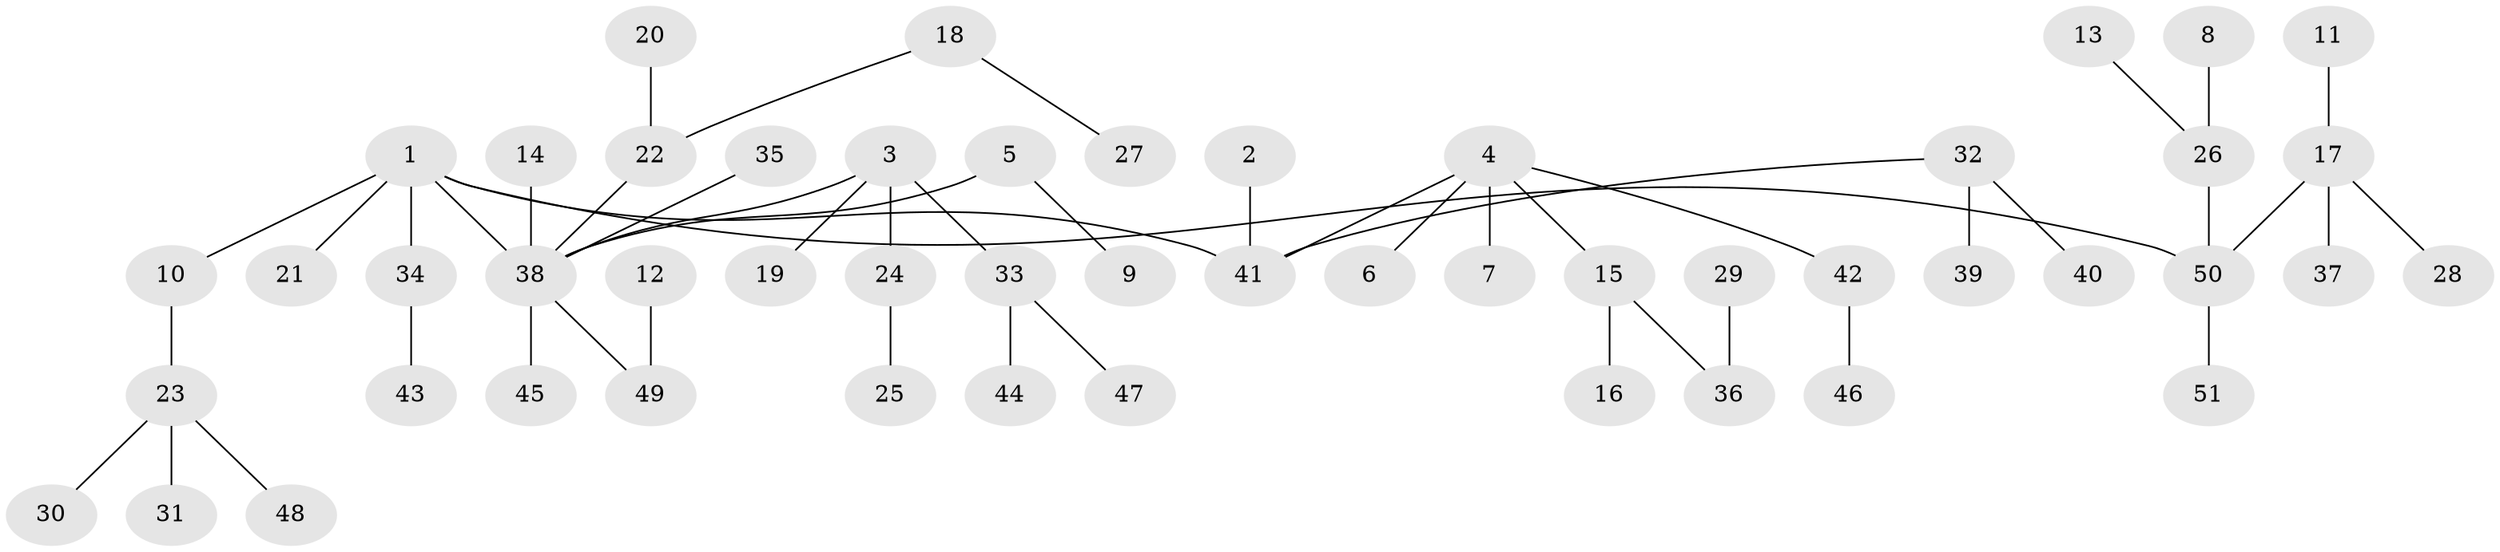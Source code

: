// original degree distribution, {4: 0.08823529411764706, 5: 0.049019607843137254, 7: 0.00980392156862745, 1: 0.5098039215686274, 2: 0.22549019607843138, 3: 0.11764705882352941}
// Generated by graph-tools (version 1.1) at 2025/26/03/09/25 03:26:32]
// undirected, 51 vertices, 50 edges
graph export_dot {
graph [start="1"]
  node [color=gray90,style=filled];
  1;
  2;
  3;
  4;
  5;
  6;
  7;
  8;
  9;
  10;
  11;
  12;
  13;
  14;
  15;
  16;
  17;
  18;
  19;
  20;
  21;
  22;
  23;
  24;
  25;
  26;
  27;
  28;
  29;
  30;
  31;
  32;
  33;
  34;
  35;
  36;
  37;
  38;
  39;
  40;
  41;
  42;
  43;
  44;
  45;
  46;
  47;
  48;
  49;
  50;
  51;
  1 -- 10 [weight=1.0];
  1 -- 21 [weight=1.0];
  1 -- 34 [weight=1.0];
  1 -- 38 [weight=1.0];
  1 -- 41 [weight=1.0];
  1 -- 50 [weight=1.0];
  2 -- 41 [weight=1.0];
  3 -- 19 [weight=1.0];
  3 -- 24 [weight=1.0];
  3 -- 33 [weight=1.0];
  3 -- 38 [weight=1.0];
  4 -- 6 [weight=1.0];
  4 -- 7 [weight=1.0];
  4 -- 15 [weight=1.0];
  4 -- 41 [weight=1.0];
  4 -- 42 [weight=1.0];
  5 -- 9 [weight=1.0];
  5 -- 38 [weight=1.0];
  8 -- 26 [weight=1.0];
  10 -- 23 [weight=1.0];
  11 -- 17 [weight=1.0];
  12 -- 49 [weight=1.0];
  13 -- 26 [weight=1.0];
  14 -- 38 [weight=1.0];
  15 -- 16 [weight=1.0];
  15 -- 36 [weight=1.0];
  17 -- 28 [weight=1.0];
  17 -- 37 [weight=1.0];
  17 -- 50 [weight=1.0];
  18 -- 22 [weight=1.0];
  18 -- 27 [weight=1.0];
  20 -- 22 [weight=1.0];
  22 -- 38 [weight=1.0];
  23 -- 30 [weight=1.0];
  23 -- 31 [weight=1.0];
  23 -- 48 [weight=1.0];
  24 -- 25 [weight=1.0];
  26 -- 50 [weight=1.0];
  29 -- 36 [weight=1.0];
  32 -- 39 [weight=1.0];
  32 -- 40 [weight=1.0];
  32 -- 41 [weight=1.0];
  33 -- 44 [weight=1.0];
  33 -- 47 [weight=1.0];
  34 -- 43 [weight=1.0];
  35 -- 38 [weight=1.0];
  38 -- 45 [weight=1.0];
  38 -- 49 [weight=1.0];
  42 -- 46 [weight=1.0];
  50 -- 51 [weight=1.0];
}

